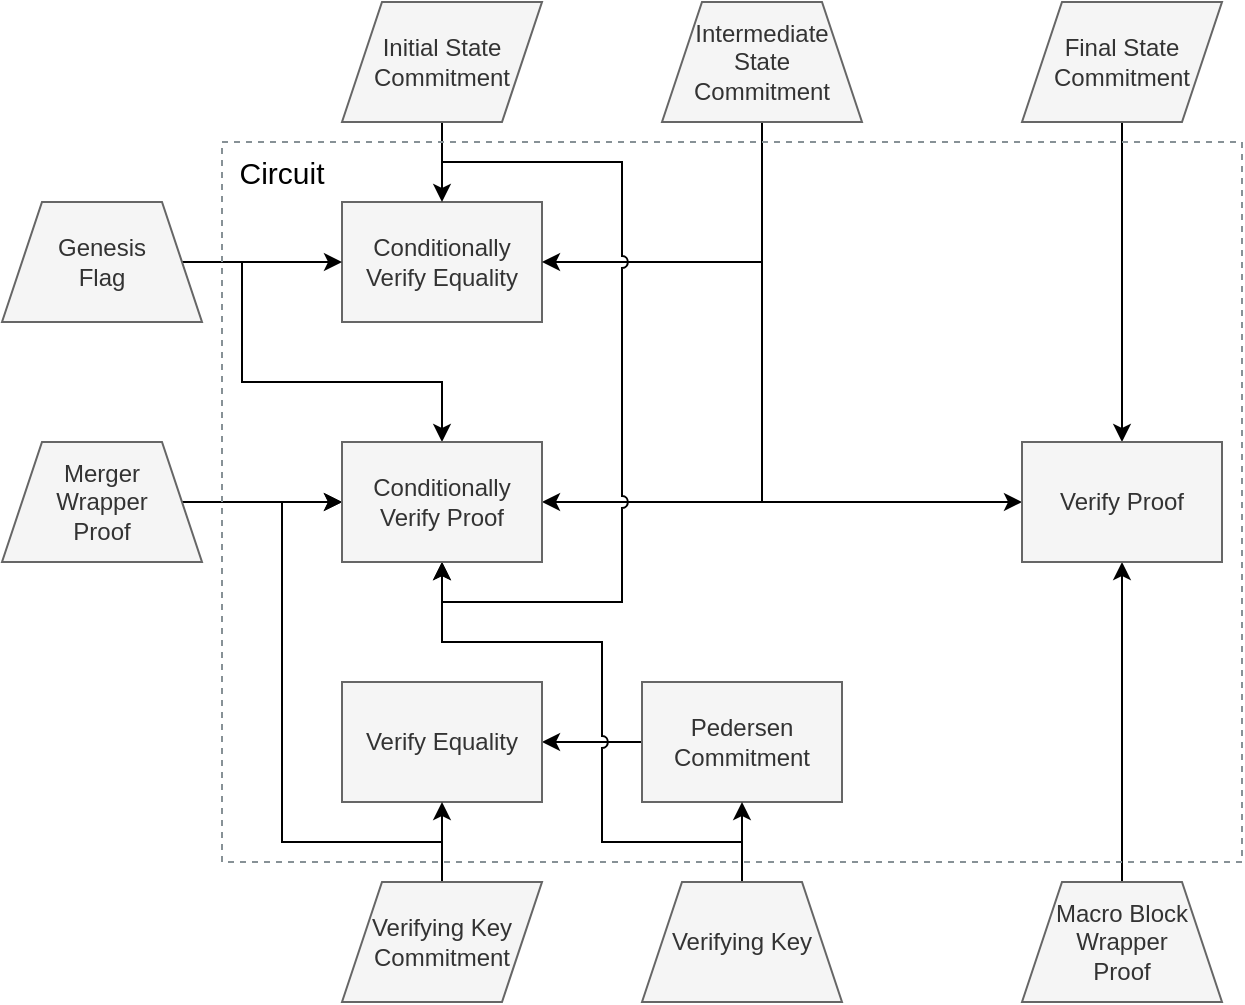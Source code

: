 <mxfile version="14.2.9" type="device"><diagram id="C5RBs43oDa-KdzZeNtuy" name="Page-1"><mxGraphModel dx="981" dy="534" grid="1" gridSize="10" guides="1" tooltips="1" connect="1" arrows="1" fold="1" page="1" pageScale="1" pageWidth="3300" pageHeight="4681" math="0" shadow="0"><root><mxCell id="WIyWlLk6GJQsqaUBKTNV-0"/><mxCell id="WIyWlLk6GJQsqaUBKTNV-1" parent="WIyWlLk6GJQsqaUBKTNV-0"/><mxCell id="DvchbdSIZYe9JUQncs_V-17" style="edgeStyle=orthogonalEdgeStyle;rounded=0;jumpStyle=arc;orthogonalLoop=1;jettySize=auto;html=1;exitX=0;exitY=0.5;exitDx=0;exitDy=0;entryX=1;entryY=0.5;entryDx=0;entryDy=0;fontSize=15;" edge="1" parent="WIyWlLk6GJQsqaUBKTNV-1" source="Uee_pW1o9Q6JT7-i02Te-5" target="Uee_pW1o9Q6JT7-i02Te-7"><mxGeometry relative="1" as="geometry"/></mxCell><mxCell id="Uee_pW1o9Q6JT7-i02Te-5" value="Pedersen Commitment" style="whiteSpace=wrap;html=1;fillColor=#f5f5f5;strokeColor=#666666;fontColor=#333333;" parent="WIyWlLk6GJQsqaUBKTNV-1" vertex="1"><mxGeometry x="670" y="400" width="100" height="60" as="geometry"/></mxCell><mxCell id="Uee_pW1o9Q6JT7-i02Te-7" value="&lt;div&gt;Verify Equality&lt;/div&gt;" style="whiteSpace=wrap;html=1;fillColor=#f5f5f5;strokeColor=#666666;fontColor=#333333;" parent="WIyWlLk6GJQsqaUBKTNV-1" vertex="1"><mxGeometry x="520" y="400" width="100" height="60" as="geometry"/></mxCell><mxCell id="Uee_pW1o9Q6JT7-i02Te-8" value="&lt;div&gt;Conditionally&lt;/div&gt;&lt;div&gt;Verify Equality&lt;/div&gt;" style="whiteSpace=wrap;html=1;fillColor=#f5f5f5;strokeColor=#666666;fontColor=#333333;" parent="WIyWlLk6GJQsqaUBKTNV-1" vertex="1"><mxGeometry x="520" y="160" width="100" height="60" as="geometry"/></mxCell><mxCell id="DvchbdSIZYe9JUQncs_V-18" style="edgeStyle=orthogonalEdgeStyle;rounded=0;jumpStyle=arc;orthogonalLoop=1;jettySize=auto;html=1;exitX=0.5;exitY=0;exitDx=0;exitDy=0;entryX=0.5;entryY=1;entryDx=0;entryDy=0;fontSize=15;" edge="1" parent="WIyWlLk6GJQsqaUBKTNV-1" source="Uee_pW1o9Q6JT7-i02Te-9" target="Uee_pW1o9Q6JT7-i02Te-7"><mxGeometry relative="1" as="geometry"/></mxCell><mxCell id="DvchbdSIZYe9JUQncs_V-19" style="edgeStyle=orthogonalEdgeStyle;rounded=0;jumpStyle=arc;orthogonalLoop=1;jettySize=auto;html=1;exitX=0.5;exitY=0;exitDx=0;exitDy=0;entryX=0;entryY=0.5;entryDx=0;entryDy=0;fontSize=15;" edge="1" parent="WIyWlLk6GJQsqaUBKTNV-1" source="Uee_pW1o9Q6JT7-i02Te-9" target="DvchbdSIZYe9JUQncs_V-8"><mxGeometry relative="1" as="geometry"><Array as="points"><mxPoint x="570" y="480"/><mxPoint x="490" y="480"/><mxPoint x="490" y="310"/></Array></mxGeometry></mxCell><mxCell id="Uee_pW1o9Q6JT7-i02Te-9" value="&lt;font style=&quot;font-size: 12px&quot;&gt;Verifying Key Commitment&lt;/font&gt;" style="shape=parallelogram;perimeter=parallelogramPerimeter;whiteSpace=wrap;html=1;fixedSize=1;fillColor=#f5f5f5;strokeColor=#666666;fontColor=#333333;" parent="WIyWlLk6GJQsqaUBKTNV-1" vertex="1"><mxGeometry x="520" y="500" width="100" height="60" as="geometry"/></mxCell><mxCell id="DvchbdSIZYe9JUQncs_V-16" style="edgeStyle=orthogonalEdgeStyle;rounded=0;jumpStyle=arc;orthogonalLoop=1;jettySize=auto;html=1;exitX=0.5;exitY=0;exitDx=0;exitDy=0;entryX=0.5;entryY=1;entryDx=0;entryDy=0;fontSize=15;" edge="1" parent="WIyWlLk6GJQsqaUBKTNV-1" source="Uee_pW1o9Q6JT7-i02Te-10" target="Uee_pW1o9Q6JT7-i02Te-5"><mxGeometry relative="1" as="geometry"/></mxCell><mxCell id="DvchbdSIZYe9JUQncs_V-20" style="edgeStyle=orthogonalEdgeStyle;rounded=0;jumpStyle=arc;orthogonalLoop=1;jettySize=auto;html=1;exitX=0.5;exitY=0;exitDx=0;exitDy=0;entryX=0.5;entryY=1;entryDx=0;entryDy=0;fontSize=15;" edge="1" parent="WIyWlLk6GJQsqaUBKTNV-1" source="Uee_pW1o9Q6JT7-i02Te-10" target="DvchbdSIZYe9JUQncs_V-8"><mxGeometry relative="1" as="geometry"><Array as="points"><mxPoint x="720" y="480"/><mxPoint x="650" y="480"/><mxPoint x="650" y="380"/><mxPoint x="570" y="380"/></Array></mxGeometry></mxCell><mxCell id="Uee_pW1o9Q6JT7-i02Te-10" value="Verifying Key" style="shape=trapezoid;perimeter=trapezoidPerimeter;whiteSpace=wrap;html=1;fixedSize=1;fillColor=#f5f5f5;strokeColor=#666666;fontColor=#333333;" parent="WIyWlLk6GJQsqaUBKTNV-1" vertex="1"><mxGeometry x="670" y="500" width="100" height="60" as="geometry"/></mxCell><mxCell id="DvchbdSIZYe9JUQncs_V-23" style="edgeStyle=orthogonalEdgeStyle;rounded=0;jumpStyle=arc;orthogonalLoop=1;jettySize=auto;html=1;exitX=0.5;exitY=1;exitDx=0;exitDy=0;entryX=0.5;entryY=0;entryDx=0;entryDy=0;fontSize=15;" edge="1" parent="WIyWlLk6GJQsqaUBKTNV-1" source="Uee_pW1o9Q6JT7-i02Te-11" target="DvchbdSIZYe9JUQncs_V-21"><mxGeometry relative="1" as="geometry"/></mxCell><mxCell id="Uee_pW1o9Q6JT7-i02Te-11" value="&lt;div&gt;&lt;font style=&quot;font-size: 12px&quot;&gt;Final State Commitment&lt;/font&gt;&lt;/div&gt;" style="shape=parallelogram;perimeter=parallelogramPerimeter;whiteSpace=wrap;html=1;fixedSize=1;fillColor=#f5f5f5;strokeColor=#666666;fontColor=#333333;" parent="WIyWlLk6GJQsqaUBKTNV-1" vertex="1"><mxGeometry x="860" y="60" width="100" height="60" as="geometry"/></mxCell><mxCell id="DvchbdSIZYe9JUQncs_V-6" style="edgeStyle=orthogonalEdgeStyle;rounded=0;orthogonalLoop=1;jettySize=auto;html=1;exitX=0.5;exitY=1;exitDx=0;exitDy=0;entryX=1;entryY=0.5;entryDx=0;entryDy=0;fontSize=15;" edge="1" parent="WIyWlLk6GJQsqaUBKTNV-1" source="Uee_pW1o9Q6JT7-i02Te-13" target="Uee_pW1o9Q6JT7-i02Te-8"><mxGeometry relative="1" as="geometry"/></mxCell><mxCell id="DvchbdSIZYe9JUQncs_V-9" style="edgeStyle=orthogonalEdgeStyle;rounded=0;orthogonalLoop=1;jettySize=auto;html=1;exitX=0.5;exitY=1;exitDx=0;exitDy=0;entryX=1;entryY=0.5;entryDx=0;entryDy=0;fontSize=15;" edge="1" parent="WIyWlLk6GJQsqaUBKTNV-1" source="Uee_pW1o9Q6JT7-i02Te-13" target="DvchbdSIZYe9JUQncs_V-8"><mxGeometry relative="1" as="geometry"/></mxCell><mxCell id="DvchbdSIZYe9JUQncs_V-22" style="edgeStyle=orthogonalEdgeStyle;rounded=0;jumpStyle=arc;orthogonalLoop=1;jettySize=auto;html=1;exitX=0.5;exitY=1;exitDx=0;exitDy=0;entryX=0;entryY=0.5;entryDx=0;entryDy=0;fontSize=15;" edge="1" parent="WIyWlLk6GJQsqaUBKTNV-1" source="Uee_pW1o9Q6JT7-i02Te-13" target="DvchbdSIZYe9JUQncs_V-21"><mxGeometry relative="1" as="geometry"><Array as="points"><mxPoint x="730" y="310"/></Array></mxGeometry></mxCell><mxCell id="Uee_pW1o9Q6JT7-i02Te-13" value="&lt;div&gt;Intermediate&lt;/div&gt;&lt;div&gt;State&lt;/div&gt;&lt;div&gt;Commitment&lt;/div&gt;" style="shape=trapezoid;perimeter=trapezoidPerimeter;whiteSpace=wrap;html=1;fixedSize=1;fillColor=#f5f5f5;strokeColor=#666666;fontColor=#333333;" parent="WIyWlLk6GJQsqaUBKTNV-1" vertex="1"><mxGeometry x="680" y="60" width="100" height="60" as="geometry"/></mxCell><mxCell id="DvchbdSIZYe9JUQncs_V-5" style="edgeStyle=orthogonalEdgeStyle;rounded=0;orthogonalLoop=1;jettySize=auto;html=1;exitX=1;exitY=0.5;exitDx=0;exitDy=0;entryX=0;entryY=0.5;entryDx=0;entryDy=0;fontSize=15;" edge="1" parent="WIyWlLk6GJQsqaUBKTNV-1" source="Uee_pW1o9Q6JT7-i02Te-20" target="Uee_pW1o9Q6JT7-i02Te-8"><mxGeometry relative="1" as="geometry"/></mxCell><mxCell id="DvchbdSIZYe9JUQncs_V-13" style="edgeStyle=orthogonalEdgeStyle;rounded=0;jumpStyle=arc;orthogonalLoop=1;jettySize=auto;html=1;exitX=1;exitY=0.5;exitDx=0;exitDy=0;entryX=0.5;entryY=0;entryDx=0;entryDy=0;fontSize=15;" edge="1" parent="WIyWlLk6GJQsqaUBKTNV-1" source="Uee_pW1o9Q6JT7-i02Te-20" target="DvchbdSIZYe9JUQncs_V-8"><mxGeometry relative="1" as="geometry"><Array as="points"><mxPoint x="470" y="190"/><mxPoint x="470" y="250"/><mxPoint x="570" y="250"/></Array></mxGeometry></mxCell><mxCell id="Uee_pW1o9Q6JT7-i02Te-20" value="&lt;div&gt;Genesis&lt;/div&gt;&lt;div&gt;Flag&lt;br&gt;&lt;/div&gt;" style="shape=trapezoid;perimeter=trapezoidPerimeter;whiteSpace=wrap;html=1;fixedSize=1;fillColor=#f5f5f5;strokeColor=#666666;fontColor=#333333;" parent="WIyWlLk6GJQsqaUBKTNV-1" vertex="1"><mxGeometry x="350" y="160" width="100" height="60" as="geometry"/></mxCell><mxCell id="DvchbdSIZYe9JUQncs_V-0" value="Circuit" style="text;html=1;strokeColor=none;fillColor=none;align=center;verticalAlign=middle;whiteSpace=wrap;rounded=0;fontSize=15;" vertex="1" parent="WIyWlLk6GJQsqaUBKTNV-1"><mxGeometry x="460" y="130" width="60" height="30" as="geometry"/></mxCell><mxCell id="DvchbdSIZYe9JUQncs_V-4" style="edgeStyle=orthogonalEdgeStyle;rounded=0;orthogonalLoop=1;jettySize=auto;html=1;exitX=0.5;exitY=1;exitDx=0;exitDy=0;entryX=0.5;entryY=0;entryDx=0;entryDy=0;fontSize=15;" edge="1" parent="WIyWlLk6GJQsqaUBKTNV-1" source="DvchbdSIZYe9JUQncs_V-2" target="Uee_pW1o9Q6JT7-i02Te-8"><mxGeometry relative="1" as="geometry"/></mxCell><mxCell id="DvchbdSIZYe9JUQncs_V-15" style="edgeStyle=orthogonalEdgeStyle;rounded=0;jumpStyle=arc;orthogonalLoop=1;jettySize=auto;html=1;exitX=0.5;exitY=1;exitDx=0;exitDy=0;entryX=0.5;entryY=1;entryDx=0;entryDy=0;fontSize=15;" edge="1" parent="WIyWlLk6GJQsqaUBKTNV-1" source="DvchbdSIZYe9JUQncs_V-2" target="DvchbdSIZYe9JUQncs_V-8"><mxGeometry relative="1" as="geometry"><Array as="points"><mxPoint x="570" y="140"/><mxPoint x="660" y="140"/><mxPoint x="660" y="360"/><mxPoint x="570" y="360"/></Array></mxGeometry></mxCell><mxCell id="DvchbdSIZYe9JUQncs_V-2" value="&lt;div&gt;&lt;font style=&quot;font-size: 12px&quot;&gt;Initial State Commitment&lt;/font&gt;&lt;/div&gt;" style="shape=parallelogram;perimeter=parallelogramPerimeter;whiteSpace=wrap;html=1;fixedSize=1;fillColor=#f5f5f5;strokeColor=#666666;fontColor=#333333;" vertex="1" parent="WIyWlLk6GJQsqaUBKTNV-1"><mxGeometry x="520" y="60" width="100" height="60" as="geometry"/></mxCell><mxCell id="DvchbdSIZYe9JUQncs_V-24" style="edgeStyle=orthogonalEdgeStyle;rounded=0;jumpStyle=arc;orthogonalLoop=1;jettySize=auto;html=1;exitX=0.5;exitY=0;exitDx=0;exitDy=0;entryX=0.5;entryY=1;entryDx=0;entryDy=0;fontSize=15;" edge="1" parent="WIyWlLk6GJQsqaUBKTNV-1" source="DvchbdSIZYe9JUQncs_V-3" target="DvchbdSIZYe9JUQncs_V-21"><mxGeometry relative="1" as="geometry"/></mxCell><mxCell id="DvchbdSIZYe9JUQncs_V-3" value="&lt;div&gt;Macro Block Wrapper&lt;br&gt;&lt;/div&gt;&lt;div&gt;Proof&lt;/div&gt;" style="shape=trapezoid;perimeter=trapezoidPerimeter;whiteSpace=wrap;html=1;fixedSize=1;fillColor=#f5f5f5;strokeColor=#666666;fontColor=#333333;" vertex="1" parent="WIyWlLk6GJQsqaUBKTNV-1"><mxGeometry x="860" y="500" width="100" height="60" as="geometry"/></mxCell><mxCell id="DvchbdSIZYe9JUQncs_V-14" style="edgeStyle=orthogonalEdgeStyle;rounded=0;jumpStyle=arc;orthogonalLoop=1;jettySize=auto;html=1;exitX=1;exitY=0.5;exitDx=0;exitDy=0;entryX=0;entryY=0.5;entryDx=0;entryDy=0;fontSize=15;" edge="1" parent="WIyWlLk6GJQsqaUBKTNV-1" source="DvchbdSIZYe9JUQncs_V-7" target="DvchbdSIZYe9JUQncs_V-8"><mxGeometry relative="1" as="geometry"/></mxCell><mxCell id="DvchbdSIZYe9JUQncs_V-7" value="&lt;div&gt;Merger&lt;/div&gt;&lt;div&gt;Wrapper&lt;br&gt;&lt;/div&gt;&lt;div&gt;Proof&lt;/div&gt;" style="shape=trapezoid;perimeter=trapezoidPerimeter;whiteSpace=wrap;html=1;fixedSize=1;fillColor=#f5f5f5;strokeColor=#666666;fontColor=#333333;" vertex="1" parent="WIyWlLk6GJQsqaUBKTNV-1"><mxGeometry x="350" y="280" width="100" height="60" as="geometry"/></mxCell><mxCell id="DvchbdSIZYe9JUQncs_V-8" value="&lt;div&gt;Conditionally&lt;/div&gt;&lt;div&gt;Verify Proof&lt;/div&gt;" style="whiteSpace=wrap;html=1;fillColor=#f5f5f5;strokeColor=#666666;fontColor=#333333;" vertex="1" parent="WIyWlLk6GJQsqaUBKTNV-1"><mxGeometry x="520" y="280" width="100" height="60" as="geometry"/></mxCell><mxCell id="DvchbdSIZYe9JUQncs_V-21" value="&lt;div&gt;Verify Proof&lt;/div&gt;" style="whiteSpace=wrap;html=1;fillColor=#f5f5f5;strokeColor=#666666;fontColor=#333333;" vertex="1" parent="WIyWlLk6GJQsqaUBKTNV-1"><mxGeometry x="860" y="280" width="100" height="60" as="geometry"/></mxCell><mxCell id="DvchbdSIZYe9JUQncs_V-26" value="" style="outlineConnect=0;gradientColor=none;html=1;whiteSpace=wrap;fontSize=12;fontStyle=0;strokeColor=#879196;fillColor=none;verticalAlign=top;align=center;fontColor=#879196;dashed=1;spacingTop=3;rounded=0;" vertex="1" parent="WIyWlLk6GJQsqaUBKTNV-1"><mxGeometry x="460" y="130" width="510" height="360" as="geometry"/></mxCell></root></mxGraphModel></diagram></mxfile>